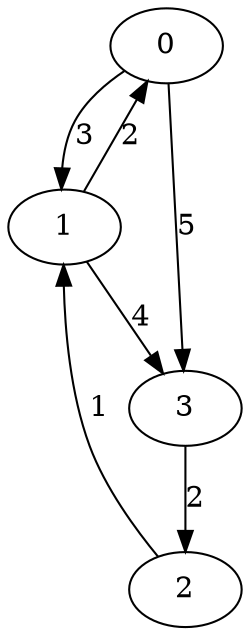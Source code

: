 digraph G {
0;
1;
2;
3;
0 -> 1 [label="3",weight="3"];
1 -> 0 [label="2",weight="2"];
0 -> 3 [label="5",weight="5"];
3 -> 2 [label="2",weight="2"];
2 -> 1 [label="1",weight="1"];
1 -> 3 [label="4",weight="4"];
}
